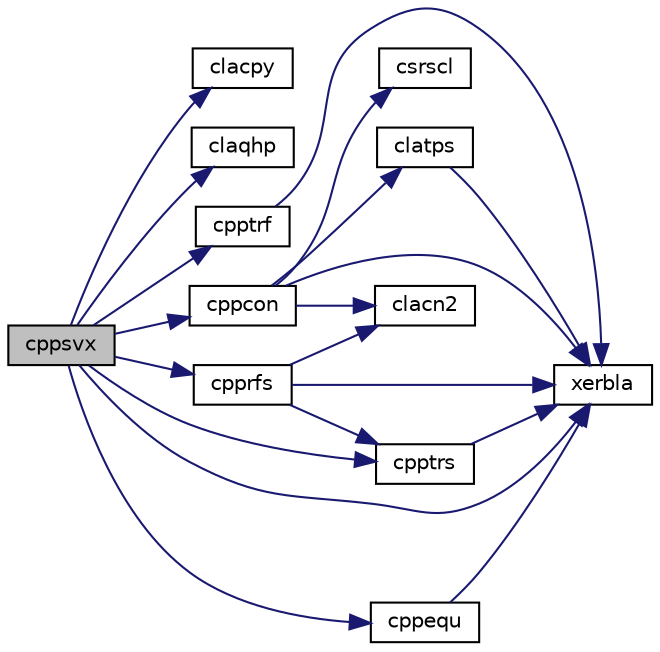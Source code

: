 digraph "cppsvx"
{
 // LATEX_PDF_SIZE
  edge [fontname="Helvetica",fontsize="10",labelfontname="Helvetica",labelfontsize="10"];
  node [fontname="Helvetica",fontsize="10",shape=record];
  rankdir="LR";
  Node1 [label="cppsvx",height=0.2,width=0.4,color="black", fillcolor="grey75", style="filled", fontcolor="black",tooltip="CPPSVX computes the solution to system of linear equations A * X = B for OTHER matrices"];
  Node1 -> Node2 [color="midnightblue",fontsize="10",style="solid",fontname="Helvetica"];
  Node2 [label="clacpy",height=0.2,width=0.4,color="black", fillcolor="white", style="filled",URL="$clacpy_8f.html#afcee53f42831342f7c863bfc55d2d159",tooltip="CLACPY copies all or part of one two-dimensional array to another."];
  Node1 -> Node3 [color="midnightblue",fontsize="10",style="solid",fontname="Helvetica"];
  Node3 [label="claqhp",height=0.2,width=0.4,color="black", fillcolor="white", style="filled",URL="$claqhp_8f.html#ad942e97f47e45579ff0a6467e58f6a9b",tooltip="CLAQHP scales a Hermitian matrix stored in packed form."];
  Node1 -> Node4 [color="midnightblue",fontsize="10",style="solid",fontname="Helvetica"];
  Node4 [label="cppcon",height=0.2,width=0.4,color="black", fillcolor="white", style="filled",URL="$cppcon_8f.html#a5e92fe2138c8ebae7393346a7c20cce7",tooltip="CPPCON"];
  Node4 -> Node5 [color="midnightblue",fontsize="10",style="solid",fontname="Helvetica"];
  Node5 [label="clacn2",height=0.2,width=0.4,color="black", fillcolor="white", style="filled",URL="$clacn2_8f.html#ab908babe3ec3648412de15e0f8ab4479",tooltip="CLACN2 estimates the 1-norm of a square matrix, using reverse communication for evaluating matrix-vec..."];
  Node4 -> Node6 [color="midnightblue",fontsize="10",style="solid",fontname="Helvetica"];
  Node6 [label="clatps",height=0.2,width=0.4,color="black", fillcolor="white", style="filled",URL="$clatps_8f.html#a5df4fb47be29995b4ccbc3a69a6791ec",tooltip="CLATPS solves a triangular system of equations with the matrix held in packed storage."];
  Node6 -> Node7 [color="midnightblue",fontsize="10",style="solid",fontname="Helvetica"];
  Node7 [label="xerbla",height=0.2,width=0.4,color="black", fillcolor="white", style="filled",URL="$xerbla_8f.html#a377ee61015baf8dea7770b3a404b1c07",tooltip="XERBLA"];
  Node4 -> Node8 [color="midnightblue",fontsize="10",style="solid",fontname="Helvetica"];
  Node8 [label="csrscl",height=0.2,width=0.4,color="black", fillcolor="white", style="filled",URL="$csrscl_8f.html#a505a9b690770eee5797b3efdd8ce89a6",tooltip="CSRSCL multiplies a vector by the reciprocal of a real scalar."];
  Node4 -> Node7 [color="midnightblue",fontsize="10",style="solid",fontname="Helvetica"];
  Node1 -> Node9 [color="midnightblue",fontsize="10",style="solid",fontname="Helvetica"];
  Node9 [label="cppequ",height=0.2,width=0.4,color="black", fillcolor="white", style="filled",URL="$cppequ_8f.html#a1d5f11bc2f4e5e824811bad7fab86076",tooltip="CPPEQU"];
  Node9 -> Node7 [color="midnightblue",fontsize="10",style="solid",fontname="Helvetica"];
  Node1 -> Node10 [color="midnightblue",fontsize="10",style="solid",fontname="Helvetica"];
  Node10 [label="cpprfs",height=0.2,width=0.4,color="black", fillcolor="white", style="filled",URL="$cpprfs_8f.html#aed011495d44a2b00f5d5e9e1825d954b",tooltip="CPPRFS"];
  Node10 -> Node5 [color="midnightblue",fontsize="10",style="solid",fontname="Helvetica"];
  Node10 -> Node11 [color="midnightblue",fontsize="10",style="solid",fontname="Helvetica"];
  Node11 [label="cpptrs",height=0.2,width=0.4,color="black", fillcolor="white", style="filled",URL="$cpptrs_8f.html#a0708ba8e20567ee23ce9900676896dad",tooltip="CPPTRS"];
  Node11 -> Node7 [color="midnightblue",fontsize="10",style="solid",fontname="Helvetica"];
  Node10 -> Node7 [color="midnightblue",fontsize="10",style="solid",fontname="Helvetica"];
  Node1 -> Node12 [color="midnightblue",fontsize="10",style="solid",fontname="Helvetica"];
  Node12 [label="cpptrf",height=0.2,width=0.4,color="black", fillcolor="white", style="filled",URL="$cpptrf_8f.html#acd4a184001e6d8c6072c1a87b98c90dd",tooltip="CPPTRF"];
  Node12 -> Node7 [color="midnightblue",fontsize="10",style="solid",fontname="Helvetica"];
  Node1 -> Node11 [color="midnightblue",fontsize="10",style="solid",fontname="Helvetica"];
  Node1 -> Node7 [color="midnightblue",fontsize="10",style="solid",fontname="Helvetica"];
}
